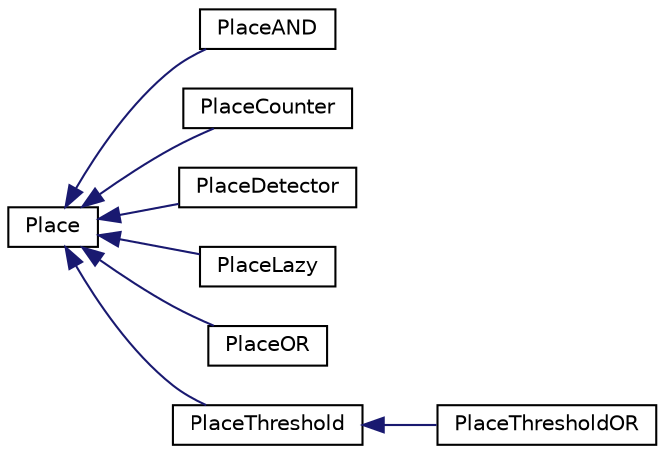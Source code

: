 digraph "Graphical Class Hierarchy"
{
  edge [fontname="Helvetica",fontsize="10",labelfontname="Helvetica",labelfontsize="10"];
  node [fontname="Helvetica",fontsize="10",shape=record];
  rankdir="LR";
  Node1 [label="Place",height=0.2,width=0.4,color="black", fillcolor="white", style="filled",URL="$dd/d21/class_place.html",tooltip="A pure abstract class to define a \"place\" for correlator. "];
  Node1 -> Node2 [dir="back",color="midnightblue",fontsize="10",style="solid",fontname="Helvetica"];
  Node2 [label="PlaceAND",height=0.2,width=0.4,color="black", fillcolor="white", style="filled",URL="$d4/df9/class_place_a_n_d.html",tooltip="Similar to PlaceOR but uses AND relation. "];
  Node1 -> Node3 [dir="back",color="midnightblue",fontsize="10",style="solid",fontname="Helvetica"];
  Node3 [label="PlaceCounter",height=0.2,width=0.4,color="black", fillcolor="white", style="filled",URL="$d5/dd7/class_place_counter.html",tooltip="Counts number of activations coming from directly or from children. "];
  Node1 -> Node4 [dir="back",color="midnightblue",fontsize="10",style="solid",fontname="Helvetica"];
  Node4 [label="PlaceDetector",height=0.2,width=0.4,color="black", fillcolor="white", style="filled",URL="$d5/df0/class_place_detector.html",tooltip="The basic detector which does not depend on children status. Will use info_ map to store additional i..."];
  Node1 -> Node5 [dir="back",color="midnightblue",fontsize="10",style="solid",fontname="Helvetica"];
  Node5 [label="PlaceLazy",height=0.2,width=0.4,color="black", fillcolor="white", style="filled",URL="$d7/d48/class_place_lazy.html",tooltip="\"Lazy\" Place does not store multiple activation or deactivation events. Abstract class. "];
  Node1 -> Node6 [dir="back",color="midnightblue",fontsize="10",style="solid",fontname="Helvetica"];
  Node6 [label="PlaceOR",height=0.2,width=0.4,color="black", fillcolor="white", style="filled",URL="$d0/d60/class_place_o_r.html",tooltip="An abstract place using OR logic to set the activation of places. "];
  Node1 -> Node7 [dir="back",color="midnightblue",fontsize="10",style="solid",fontname="Helvetica"];
  Node7 [label="PlaceThreshold",height=0.2,width=0.4,color="black", fillcolor="white", style="filled",URL="$d0/dd5/class_place_threshold.html",tooltip="Each activation must be within the set thresholds. "];
  Node7 -> Node8 [dir="back",color="midnightblue",fontsize="10",style="solid",fontname="Helvetica"];
  Node8 [label="PlaceThresholdOR",height=0.2,width=0.4,color="black", fillcolor="white", style="filled",URL="$d8/d96/class_place_threshold_o_r.html",tooltip="Each activation must be within the set thresholds. "];
}
